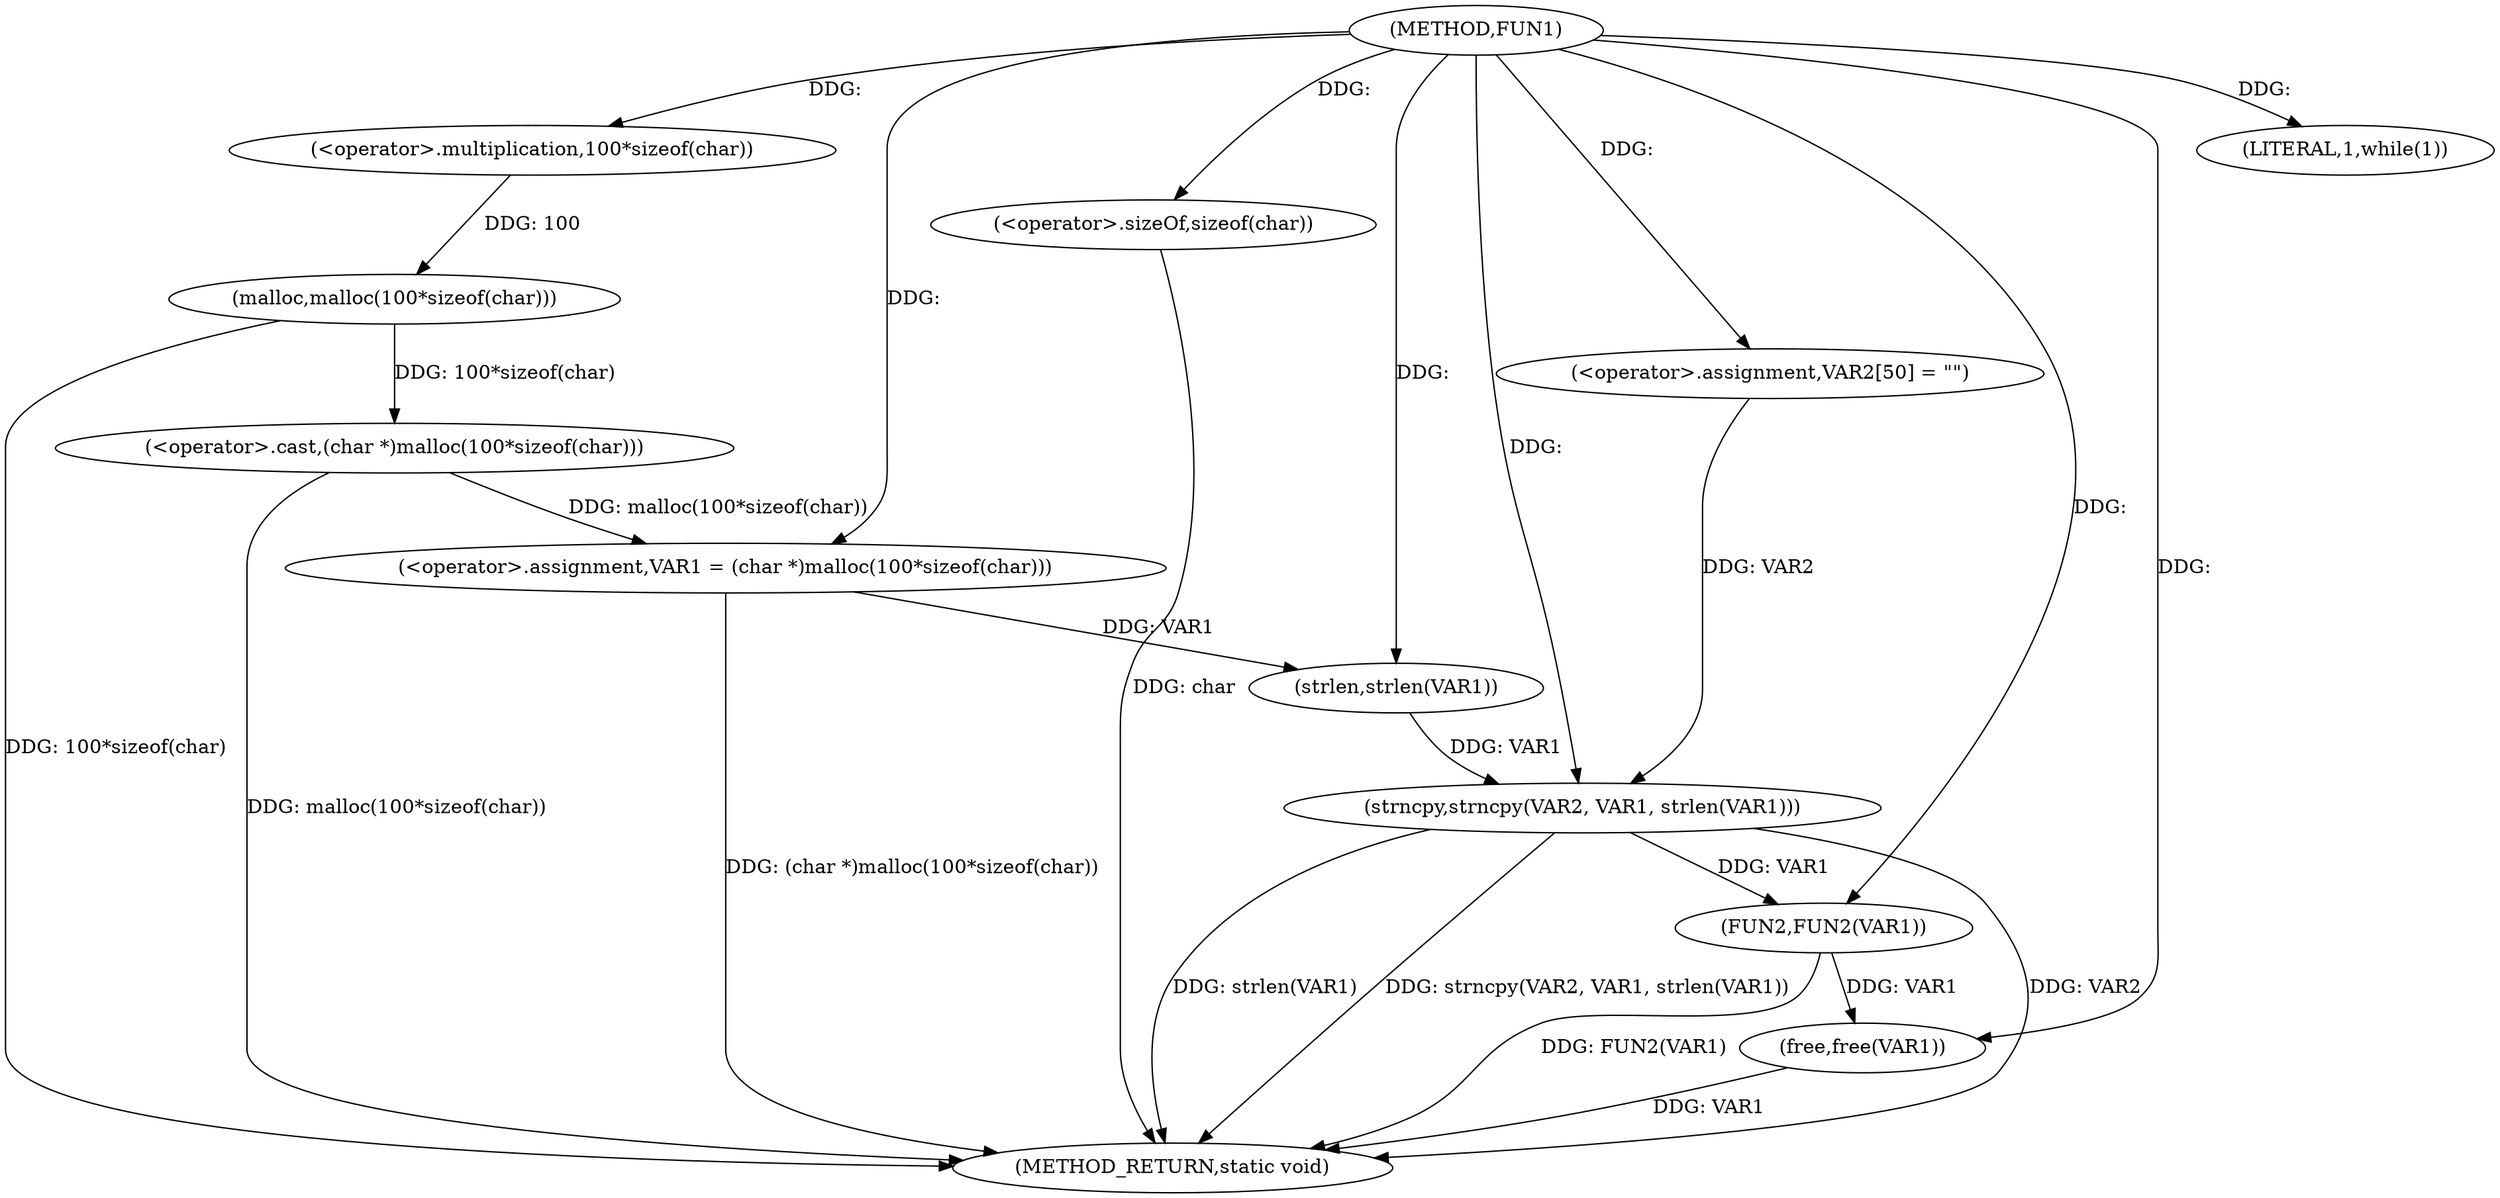 digraph FUN1 {  
"1000100" [label = "(METHOD,FUN1)" ]
"1000130" [label = "(METHOD_RETURN,static void)" ]
"1000103" [label = "(<operator>.assignment,VAR1 = (char *)malloc(100*sizeof(char)))" ]
"1000105" [label = "(<operator>.cast,(char *)malloc(100*sizeof(char)))" ]
"1000107" [label = "(malloc,malloc(100*sizeof(char)))" ]
"1000108" [label = "(<operator>.multiplication,100*sizeof(char))" ]
"1000110" [label = "(<operator>.sizeOf,sizeof(char))" ]
"1000113" [label = "(LITERAL,1,while(1))" ]
"1000118" [label = "(<operator>.assignment,VAR2[50] = \"\")" ]
"1000121" [label = "(strncpy,strncpy(VAR2, VAR1, strlen(VAR1)))" ]
"1000124" [label = "(strlen,strlen(VAR1))" ]
"1000126" [label = "(FUN2,FUN2(VAR1))" ]
"1000128" [label = "(free,free(VAR1))" ]
  "1000126" -> "1000130"  [ label = "DDG: FUN2(VAR1)"] 
  "1000107" -> "1000130"  [ label = "DDG: 100*sizeof(char)"] 
  "1000105" -> "1000130"  [ label = "DDG: malloc(100*sizeof(char))"] 
  "1000103" -> "1000130"  [ label = "DDG: (char *)malloc(100*sizeof(char))"] 
  "1000121" -> "1000130"  [ label = "DDG: strncpy(VAR2, VAR1, strlen(VAR1))"] 
  "1000121" -> "1000130"  [ label = "DDG: VAR2"] 
  "1000110" -> "1000130"  [ label = "DDG: char"] 
  "1000121" -> "1000130"  [ label = "DDG: strlen(VAR1)"] 
  "1000128" -> "1000130"  [ label = "DDG: VAR1"] 
  "1000105" -> "1000103"  [ label = "DDG: malloc(100*sizeof(char))"] 
  "1000100" -> "1000103"  [ label = "DDG: "] 
  "1000107" -> "1000105"  [ label = "DDG: 100*sizeof(char)"] 
  "1000108" -> "1000107"  [ label = "DDG: 100"] 
  "1000100" -> "1000108"  [ label = "DDG: "] 
  "1000100" -> "1000110"  [ label = "DDG: "] 
  "1000100" -> "1000113"  [ label = "DDG: "] 
  "1000100" -> "1000118"  [ label = "DDG: "] 
  "1000118" -> "1000121"  [ label = "DDG: VAR2"] 
  "1000100" -> "1000121"  [ label = "DDG: "] 
  "1000124" -> "1000121"  [ label = "DDG: VAR1"] 
  "1000103" -> "1000124"  [ label = "DDG: VAR1"] 
  "1000100" -> "1000124"  [ label = "DDG: "] 
  "1000121" -> "1000126"  [ label = "DDG: VAR1"] 
  "1000100" -> "1000126"  [ label = "DDG: "] 
  "1000126" -> "1000128"  [ label = "DDG: VAR1"] 
  "1000100" -> "1000128"  [ label = "DDG: "] 
}
